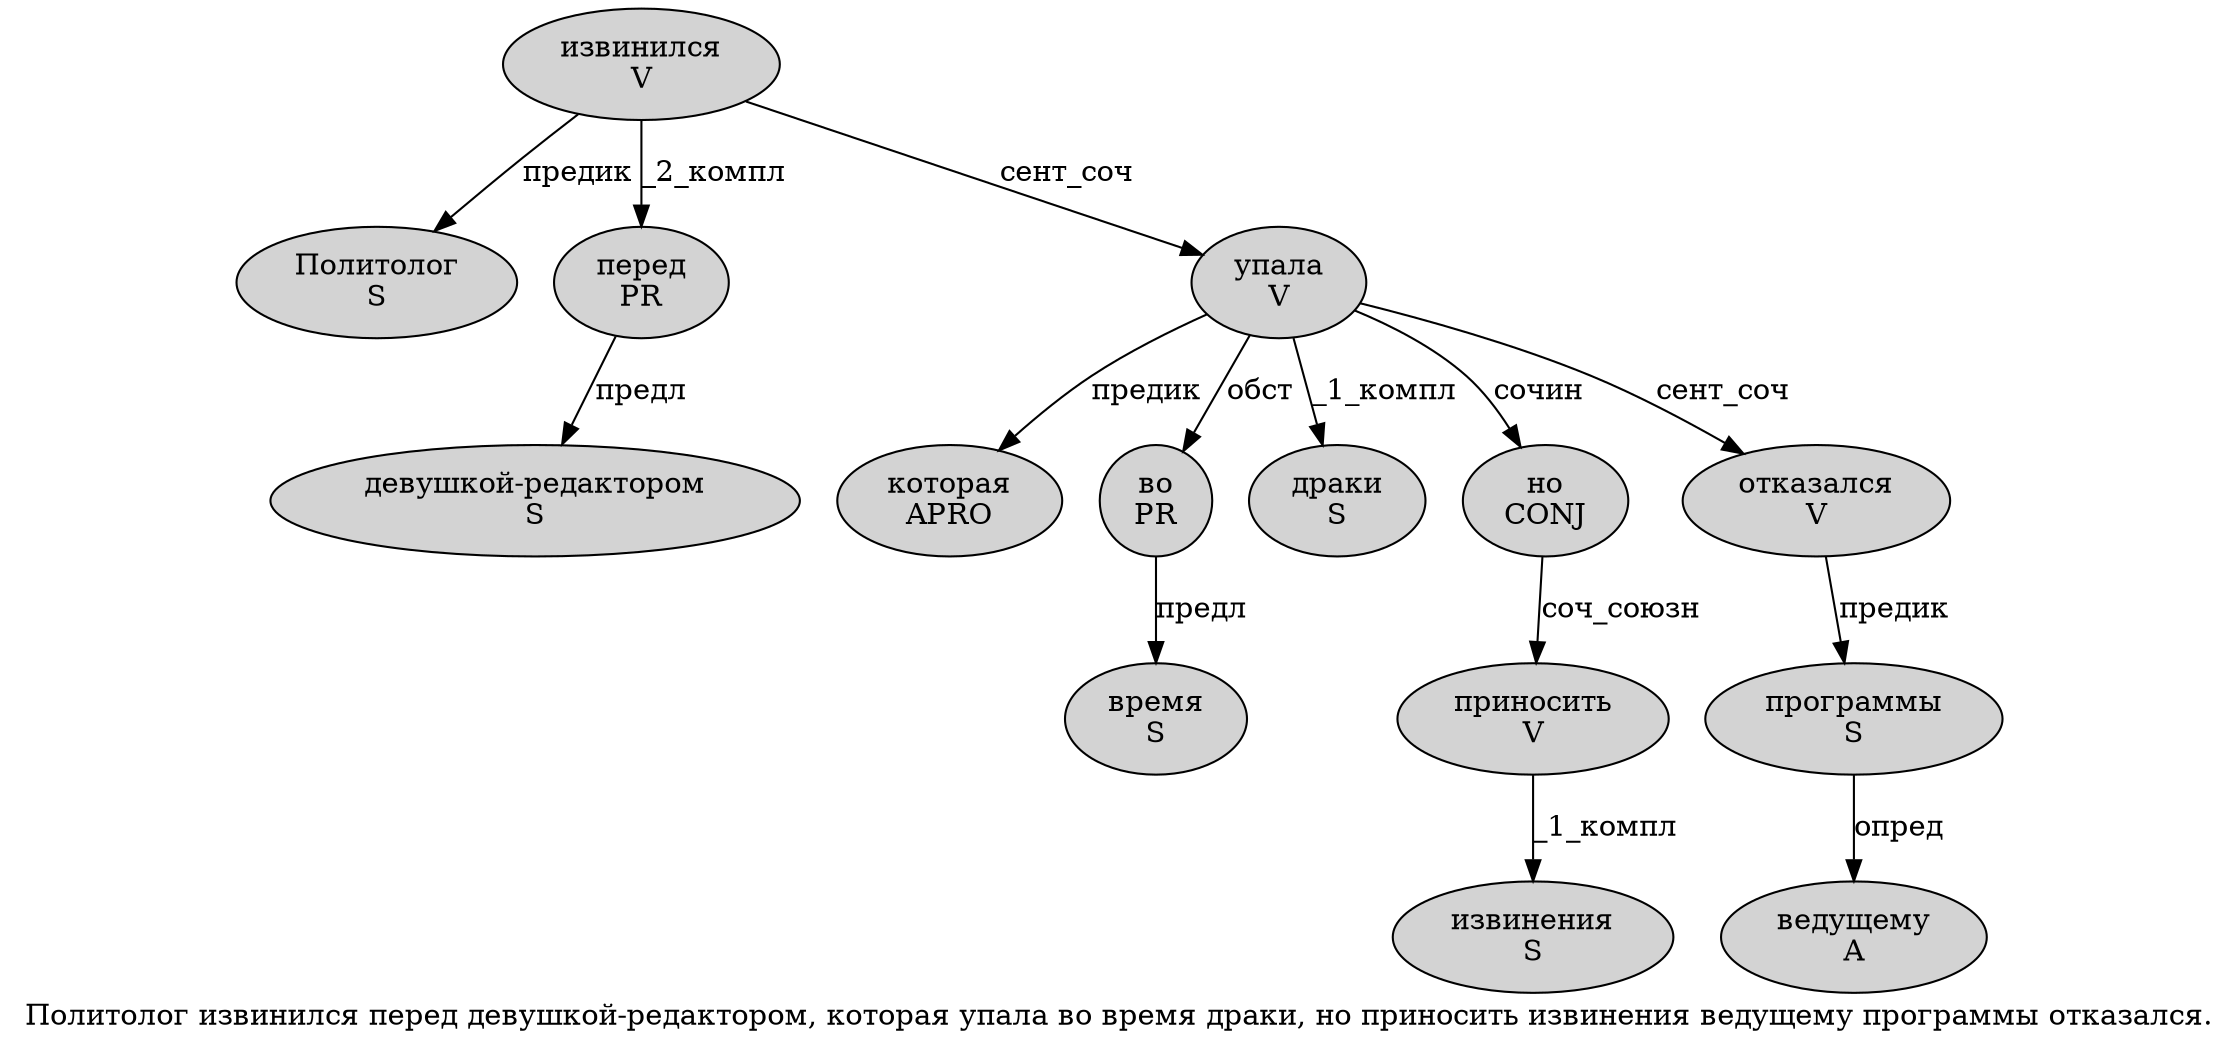 digraph SENTENCE_1077 {
	graph [label="Политолог извинился перед девушкой-редактором, которая упала во время драки, но приносить извинения ведущему программы отказался."]
	node [style=filled]
		0 [label="Политолог
S" color="" fillcolor=lightgray penwidth=1 shape=ellipse]
		1 [label="извинился
V" color="" fillcolor=lightgray penwidth=1 shape=ellipse]
		2 [label="перед
PR" color="" fillcolor=lightgray penwidth=1 shape=ellipse]
		3 [label="девушкой-редактором
S" color="" fillcolor=lightgray penwidth=1 shape=ellipse]
		5 [label="которая
APRO" color="" fillcolor=lightgray penwidth=1 shape=ellipse]
		6 [label="упала
V" color="" fillcolor=lightgray penwidth=1 shape=ellipse]
		7 [label="во
PR" color="" fillcolor=lightgray penwidth=1 shape=ellipse]
		8 [label="время
S" color="" fillcolor=lightgray penwidth=1 shape=ellipse]
		9 [label="драки
S" color="" fillcolor=lightgray penwidth=1 shape=ellipse]
		11 [label="но
CONJ" color="" fillcolor=lightgray penwidth=1 shape=ellipse]
		12 [label="приносить
V" color="" fillcolor=lightgray penwidth=1 shape=ellipse]
		13 [label="извинения
S" color="" fillcolor=lightgray penwidth=1 shape=ellipse]
		14 [label="ведущему
A" color="" fillcolor=lightgray penwidth=1 shape=ellipse]
		15 [label="программы
S" color="" fillcolor=lightgray penwidth=1 shape=ellipse]
		16 [label="отказался
V" color="" fillcolor=lightgray penwidth=1 shape=ellipse]
			15 -> 14 [label="опред"]
			12 -> 13 [label="_1_компл"]
			2 -> 3 [label="предл"]
			6 -> 5 [label="предик"]
			6 -> 7 [label="обст"]
			6 -> 9 [label="_1_компл"]
			6 -> 11 [label="сочин"]
			6 -> 16 [label="сент_соч"]
			16 -> 15 [label="предик"]
			1 -> 0 [label="предик"]
			1 -> 2 [label="_2_компл"]
			1 -> 6 [label="сент_соч"]
			11 -> 12 [label="соч_союзн"]
			7 -> 8 [label="предл"]
}
